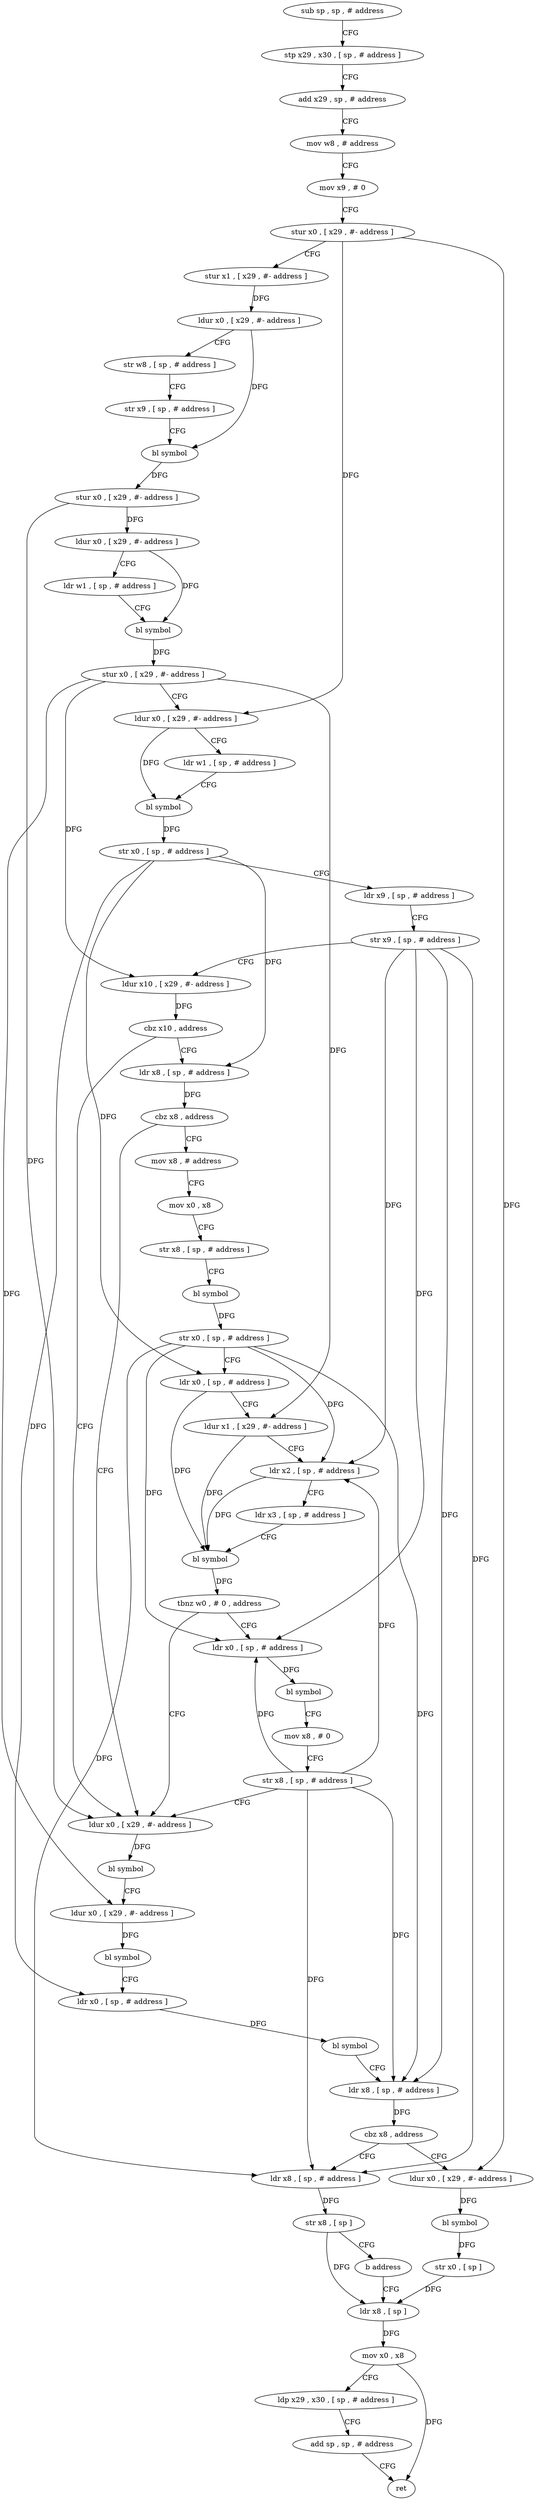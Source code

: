 digraph "func" {
"4208172" [label = "sub sp , sp , # address" ]
"4208176" [label = "stp x29 , x30 , [ sp , # address ]" ]
"4208180" [label = "add x29 , sp , # address" ]
"4208184" [label = "mov w8 , # address" ]
"4208188" [label = "mov x9 , # 0" ]
"4208192" [label = "stur x0 , [ x29 , #- address ]" ]
"4208196" [label = "stur x1 , [ x29 , #- address ]" ]
"4208200" [label = "ldur x0 , [ x29 , #- address ]" ]
"4208204" [label = "str w8 , [ sp , # address ]" ]
"4208208" [label = "str x9 , [ sp , # address ]" ]
"4208212" [label = "bl symbol" ]
"4208216" [label = "stur x0 , [ x29 , #- address ]" ]
"4208220" [label = "ldur x0 , [ x29 , #- address ]" ]
"4208224" [label = "ldr w1 , [ sp , # address ]" ]
"4208228" [label = "bl symbol" ]
"4208232" [label = "stur x0 , [ x29 , #- address ]" ]
"4208236" [label = "ldur x0 , [ x29 , #- address ]" ]
"4208240" [label = "ldr w1 , [ sp , # address ]" ]
"4208244" [label = "bl symbol" ]
"4208248" [label = "str x0 , [ sp , # address ]" ]
"4208252" [label = "ldr x9 , [ sp , # address ]" ]
"4208256" [label = "str x9 , [ sp , # address ]" ]
"4208260" [label = "ldur x10 , [ x29 , #- address ]" ]
"4208264" [label = "cbz x10 , address" ]
"4208336" [label = "ldur x0 , [ x29 , #- address ]" ]
"4208268" [label = "ldr x8 , [ sp , # address ]" ]
"4208340" [label = "bl symbol" ]
"4208344" [label = "ldur x0 , [ x29 , #- address ]" ]
"4208348" [label = "bl symbol" ]
"4208352" [label = "ldr x0 , [ sp , # address ]" ]
"4208356" [label = "bl symbol" ]
"4208360" [label = "ldr x8 , [ sp , # address ]" ]
"4208364" [label = "cbz x8 , address" ]
"4208380" [label = "ldur x0 , [ x29 , #- address ]" ]
"4208368" [label = "ldr x8 , [ sp , # address ]" ]
"4208272" [label = "cbz x8 , address" ]
"4208276" [label = "mov x8 , # address" ]
"4208384" [label = "bl symbol" ]
"4208388" [label = "str x0 , [ sp ]" ]
"4208392" [label = "ldr x8 , [ sp ]" ]
"4208372" [label = "str x8 , [ sp ]" ]
"4208376" [label = "b address" ]
"4208280" [label = "mov x0 , x8" ]
"4208284" [label = "str x8 , [ sp , # address ]" ]
"4208288" [label = "bl symbol" ]
"4208292" [label = "str x0 , [ sp , # address ]" ]
"4208296" [label = "ldr x0 , [ sp , # address ]" ]
"4208300" [label = "ldur x1 , [ x29 , #- address ]" ]
"4208304" [label = "ldr x2 , [ sp , # address ]" ]
"4208308" [label = "ldr x3 , [ sp , # address ]" ]
"4208312" [label = "bl symbol" ]
"4208316" [label = "tbnz w0 , # 0 , address" ]
"4208320" [label = "ldr x0 , [ sp , # address ]" ]
"4208396" [label = "mov x0 , x8" ]
"4208400" [label = "ldp x29 , x30 , [ sp , # address ]" ]
"4208404" [label = "add sp , sp , # address" ]
"4208408" [label = "ret" ]
"4208324" [label = "bl symbol" ]
"4208328" [label = "mov x8 , # 0" ]
"4208332" [label = "str x8 , [ sp , # address ]" ]
"4208172" -> "4208176" [ label = "CFG" ]
"4208176" -> "4208180" [ label = "CFG" ]
"4208180" -> "4208184" [ label = "CFG" ]
"4208184" -> "4208188" [ label = "CFG" ]
"4208188" -> "4208192" [ label = "CFG" ]
"4208192" -> "4208196" [ label = "CFG" ]
"4208192" -> "4208236" [ label = "DFG" ]
"4208192" -> "4208380" [ label = "DFG" ]
"4208196" -> "4208200" [ label = "DFG" ]
"4208200" -> "4208204" [ label = "CFG" ]
"4208200" -> "4208212" [ label = "DFG" ]
"4208204" -> "4208208" [ label = "CFG" ]
"4208208" -> "4208212" [ label = "CFG" ]
"4208212" -> "4208216" [ label = "DFG" ]
"4208216" -> "4208220" [ label = "DFG" ]
"4208216" -> "4208336" [ label = "DFG" ]
"4208220" -> "4208224" [ label = "CFG" ]
"4208220" -> "4208228" [ label = "DFG" ]
"4208224" -> "4208228" [ label = "CFG" ]
"4208228" -> "4208232" [ label = "DFG" ]
"4208232" -> "4208236" [ label = "CFG" ]
"4208232" -> "4208260" [ label = "DFG" ]
"4208232" -> "4208344" [ label = "DFG" ]
"4208232" -> "4208300" [ label = "DFG" ]
"4208236" -> "4208240" [ label = "CFG" ]
"4208236" -> "4208244" [ label = "DFG" ]
"4208240" -> "4208244" [ label = "CFG" ]
"4208244" -> "4208248" [ label = "DFG" ]
"4208248" -> "4208252" [ label = "CFG" ]
"4208248" -> "4208352" [ label = "DFG" ]
"4208248" -> "4208268" [ label = "DFG" ]
"4208248" -> "4208296" [ label = "DFG" ]
"4208252" -> "4208256" [ label = "CFG" ]
"4208256" -> "4208260" [ label = "CFG" ]
"4208256" -> "4208360" [ label = "DFG" ]
"4208256" -> "4208368" [ label = "DFG" ]
"4208256" -> "4208304" [ label = "DFG" ]
"4208256" -> "4208320" [ label = "DFG" ]
"4208260" -> "4208264" [ label = "DFG" ]
"4208264" -> "4208336" [ label = "CFG" ]
"4208264" -> "4208268" [ label = "CFG" ]
"4208336" -> "4208340" [ label = "DFG" ]
"4208268" -> "4208272" [ label = "DFG" ]
"4208340" -> "4208344" [ label = "CFG" ]
"4208344" -> "4208348" [ label = "DFG" ]
"4208348" -> "4208352" [ label = "CFG" ]
"4208352" -> "4208356" [ label = "DFG" ]
"4208356" -> "4208360" [ label = "CFG" ]
"4208360" -> "4208364" [ label = "DFG" ]
"4208364" -> "4208380" [ label = "CFG" ]
"4208364" -> "4208368" [ label = "CFG" ]
"4208380" -> "4208384" [ label = "DFG" ]
"4208368" -> "4208372" [ label = "DFG" ]
"4208272" -> "4208336" [ label = "CFG" ]
"4208272" -> "4208276" [ label = "CFG" ]
"4208276" -> "4208280" [ label = "CFG" ]
"4208384" -> "4208388" [ label = "DFG" ]
"4208388" -> "4208392" [ label = "DFG" ]
"4208392" -> "4208396" [ label = "DFG" ]
"4208372" -> "4208376" [ label = "CFG" ]
"4208372" -> "4208392" [ label = "DFG" ]
"4208376" -> "4208392" [ label = "CFG" ]
"4208280" -> "4208284" [ label = "CFG" ]
"4208284" -> "4208288" [ label = "CFG" ]
"4208288" -> "4208292" [ label = "DFG" ]
"4208292" -> "4208296" [ label = "CFG" ]
"4208292" -> "4208360" [ label = "DFG" ]
"4208292" -> "4208368" [ label = "DFG" ]
"4208292" -> "4208304" [ label = "DFG" ]
"4208292" -> "4208320" [ label = "DFG" ]
"4208296" -> "4208300" [ label = "CFG" ]
"4208296" -> "4208312" [ label = "DFG" ]
"4208300" -> "4208304" [ label = "CFG" ]
"4208300" -> "4208312" [ label = "DFG" ]
"4208304" -> "4208308" [ label = "CFG" ]
"4208304" -> "4208312" [ label = "DFG" ]
"4208308" -> "4208312" [ label = "CFG" ]
"4208312" -> "4208316" [ label = "DFG" ]
"4208316" -> "4208336" [ label = "CFG" ]
"4208316" -> "4208320" [ label = "CFG" ]
"4208320" -> "4208324" [ label = "DFG" ]
"4208396" -> "4208400" [ label = "CFG" ]
"4208396" -> "4208408" [ label = "DFG" ]
"4208400" -> "4208404" [ label = "CFG" ]
"4208404" -> "4208408" [ label = "CFG" ]
"4208324" -> "4208328" [ label = "CFG" ]
"4208328" -> "4208332" [ label = "CFG" ]
"4208332" -> "4208336" [ label = "CFG" ]
"4208332" -> "4208360" [ label = "DFG" ]
"4208332" -> "4208368" [ label = "DFG" ]
"4208332" -> "4208304" [ label = "DFG" ]
"4208332" -> "4208320" [ label = "DFG" ]
}
